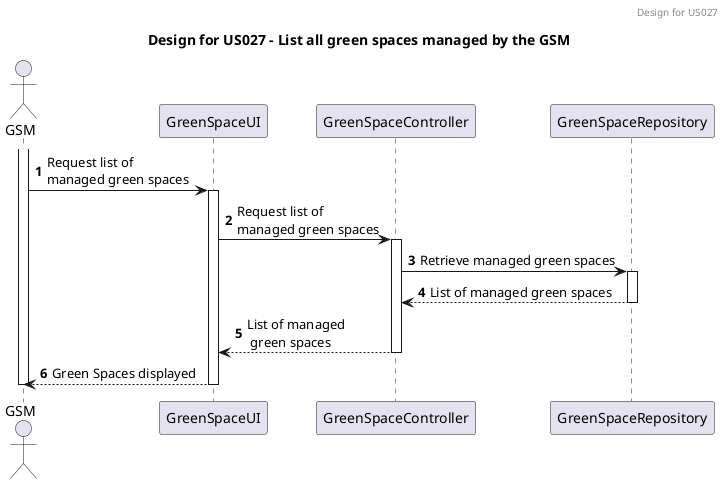 @startuml
title Design for US027 - List all green spaces managed by the GSM
header Design for US027
autonumber

actor GSM as GSM
participant "GreenSpaceUI" as GreenSpaceUI
participant "GreenSpaceController" as GreenSpaceController
participant "GreenSpaceRepository" as GreenSpaceRepo

activate GSM

GSM -> GreenSpaceUI: Request list of \nmanaged green spaces
activate GreenSpaceUI
GreenSpaceUI -> GreenSpaceController: Request list of \nmanaged green spaces
activate GreenSpaceController
GreenSpaceController -> GreenSpaceRepo: Retrieve managed green spaces
activate GreenSpaceRepo
GreenSpaceRepo --> GreenSpaceController: List of managed green spaces
deactivate GreenSpaceRepo
GreenSpaceController --> GreenSpaceUI: List of managed\n green spaces
deactivate GreenSpaceController
GreenSpaceUI --> GSM: Green Spaces displayed
deactivate  GreenSpaceUI

deactivate GSM
@enduml